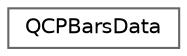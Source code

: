 digraph "Graphical Class Hierarchy"
{
 // LATEX_PDF_SIZE
  bgcolor="transparent";
  edge [fontname=Helvetica,fontsize=10,labelfontname=Helvetica,labelfontsize=10];
  node [fontname=Helvetica,fontsize=10,shape=box,height=0.2,width=0.4];
  rankdir="LR";
  Node0 [id="Node000000",label="QCPBarsData",height=0.2,width=0.4,color="grey40", fillcolor="white", style="filled",URL="$d1/d9a/classQCPBarsData.html",tooltip=" "];
}
